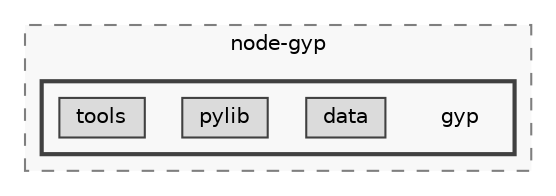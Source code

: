 digraph "backend/node_modules/node-gyp/gyp"
{
 // LATEX_PDF_SIZE
  bgcolor="transparent";
  edge [fontname=Helvetica,fontsize=10,labelfontname=Helvetica,labelfontsize=10];
  node [fontname=Helvetica,fontsize=10,shape=box,height=0.2,width=0.4];
  compound=true
  subgraph clusterdir_79f407f988acdd41c405011a9a38724c {
    graph [ bgcolor="#f8f8f8", pencolor="grey50", label="node-gyp", fontname=Helvetica,fontsize=10 style="filled,dashed", URL="dir_79f407f988acdd41c405011a9a38724c.html",tooltip=""]
  subgraph clusterdir_5159cc6a385c184ea3051aa94fdf39fe {
    graph [ bgcolor="#f8f8f8", pencolor="grey25", label="", fontname=Helvetica,fontsize=10 style="filled,bold", URL="dir_5159cc6a385c184ea3051aa94fdf39fe.html",tooltip=""]
    dir_5159cc6a385c184ea3051aa94fdf39fe [shape=plaintext, label="gyp"];
  dir_328e4d56ff29fc73a0bc44f2b82047e1 [label="data", fillcolor="#dbdbdb", color="grey25", style="filled", URL="dir_328e4d56ff29fc73a0bc44f2b82047e1.html",tooltip=""];
  dir_b084769d0fe631fa15e0fdbf95b2ebe5 [label="pylib", fillcolor="#dbdbdb", color="grey25", style="filled", URL="dir_b084769d0fe631fa15e0fdbf95b2ebe5.html",tooltip=""];
  dir_383ca207db490b195a1ccc24a30fc25c [label="tools", fillcolor="#dbdbdb", color="grey25", style="filled", URL="dir_383ca207db490b195a1ccc24a30fc25c.html",tooltip=""];
  }
  }
}

